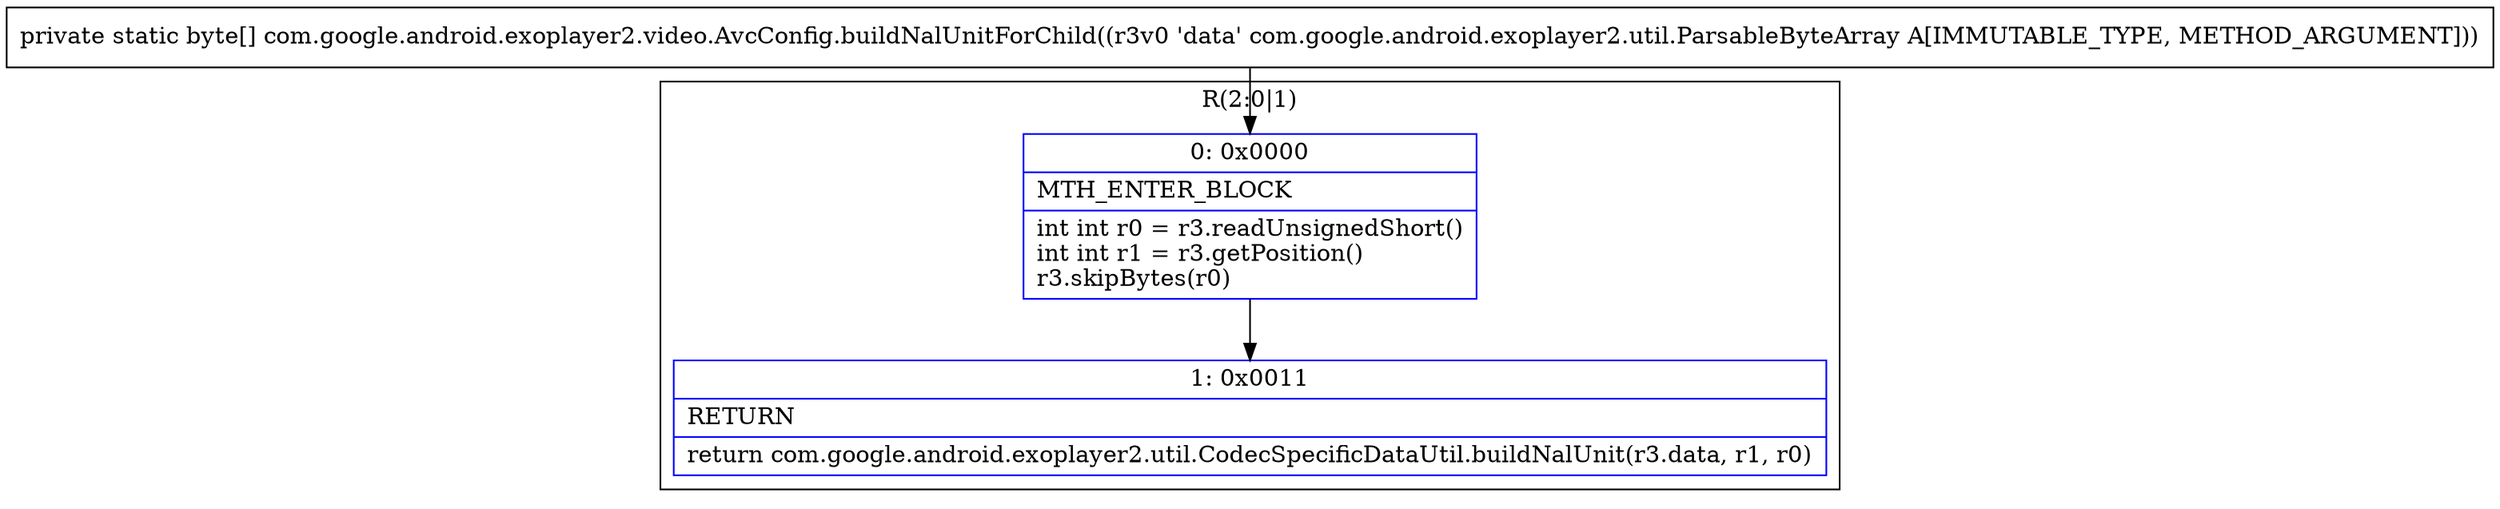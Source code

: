digraph "CFG forcom.google.android.exoplayer2.video.AvcConfig.buildNalUnitForChild(Lcom\/google\/android\/exoplayer2\/util\/ParsableByteArray;)[B" {
subgraph cluster_Region_886137439 {
label = "R(2:0|1)";
node [shape=record,color=blue];
Node_0 [shape=record,label="{0\:\ 0x0000|MTH_ENTER_BLOCK\l|int int r0 = r3.readUnsignedShort()\lint int r1 = r3.getPosition()\lr3.skipBytes(r0)\l}"];
Node_1 [shape=record,label="{1\:\ 0x0011|RETURN\l|return com.google.android.exoplayer2.util.CodecSpecificDataUtil.buildNalUnit(r3.data, r1, r0)\l}"];
}
MethodNode[shape=record,label="{private static byte[] com.google.android.exoplayer2.video.AvcConfig.buildNalUnitForChild((r3v0 'data' com.google.android.exoplayer2.util.ParsableByteArray A[IMMUTABLE_TYPE, METHOD_ARGUMENT])) }"];
MethodNode -> Node_0;
Node_0 -> Node_1;
}

